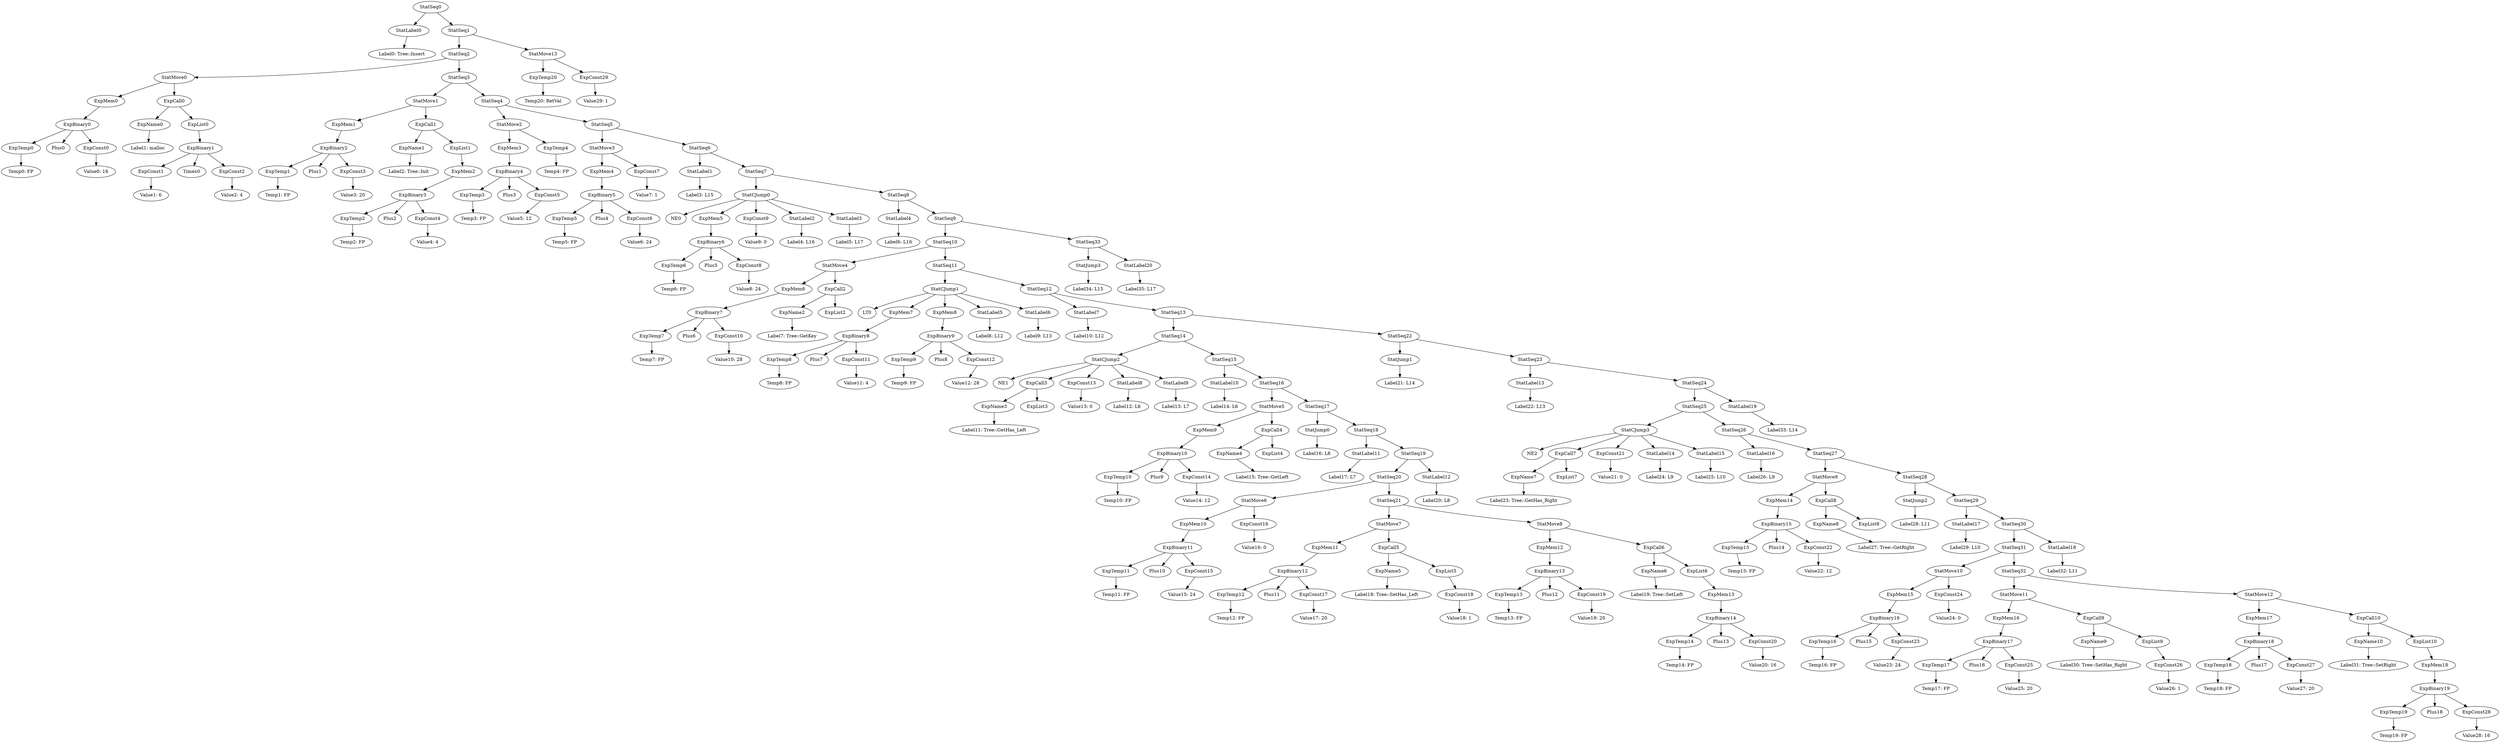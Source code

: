 digraph {
	ordering = out;
	StatSeq9 -> StatSeq10;
	StatSeq9 -> StatSeq33;
	StatLabel19 -> "Label33: L14";
	StatSeq24 -> StatSeq25;
	StatSeq24 -> StatLabel19;
	ExpList10 -> ExpMem18;
	ExpMem18 -> ExpBinary19;
	ExpBinary19 -> ExpTemp19;
	ExpBinary19 -> Plus18;
	ExpBinary19 -> ExpConst28;
	ExpCall10 -> ExpName10;
	ExpCall10 -> ExpList10;
	ExpMem17 -> ExpBinary18;
	ExpBinary18 -> ExpTemp18;
	ExpBinary18 -> Plus17;
	ExpBinary18 -> ExpConst27;
	ExpTemp18 -> "Temp18: FP";
	StatSeq32 -> StatMove11;
	StatSeq32 -> StatMove12;
	ExpName9 -> "Label30: Tree::SetHas_Right";
	ExpName10 -> "Label31: Tree::SetRight";
	StatMove10 -> ExpMem15;
	StatMove10 -> ExpConst24;
	ExpConst28 -> "Value28: 16";
	ExpBinary16 -> ExpTemp16;
	ExpBinary16 -> Plus15;
	ExpBinary16 -> ExpConst23;
	StatSeq29 -> StatLabel17;
	StatSeq29 -> StatSeq30;
	ExpConst29 -> "Value29: 1";
	StatLabel17 -> "Label29: L10";
	StatSeq28 -> StatJump2;
	StatSeq28 -> StatSeq29;
	StatSeq27 -> StatMove9;
	StatSeq27 -> StatSeq28;
	StatMove9 -> ExpMem14;
	StatMove9 -> ExpCall8;
	ExpMem14 -> ExpBinary15;
	ExpConst22 -> "Value22: 12";
	ExpTemp15 -> "Temp15: FP";
	StatSeq25 -> StatCJump3;
	StatSeq25 -> StatSeq26;
	StatLabel15 -> "Label25: L10";
	StatLabel14 -> "Label24: L9";
	ExpCall9 -> ExpName9;
	ExpCall9 -> ExpList9;
	ExpConst21 -> "Value21: 0";
	ExpCall7 -> ExpName7;
	ExpCall7 -> ExpList7;
	StatCJump3 -> NE2;
	StatCJump3 -> ExpCall7;
	StatCJump3 -> ExpConst21;
	StatCJump3 -> StatLabel14;
	StatCJump3 -> StatLabel15;
	StatLabel13 -> "Label22: L13";
	StatSeq22 -> StatJump1;
	StatSeq22 -> StatSeq23;
	StatSeq19 -> StatSeq20;
	StatSeq19 -> StatLabel12;
	ExpMem13 -> ExpBinary14;
	ExpConst20 -> "Value20: 16";
	ExpName6 -> "Label19: Tree::SetLeft";
	ExpMem12 -> ExpBinary13;
	StatMove12 -> ExpMem17;
	StatMove12 -> ExpCall10;
	ExpTemp14 -> "Temp14: FP";
	ExpConst19 -> "Value19: 20";
	ExpTemp13 -> "Temp13: FP";
	StatSeq21 -> StatMove7;
	StatSeq21 -> StatMove8;
	ExpList5 -> ExpConst18;
	ExpCall5 -> ExpName5;
	ExpCall5 -> ExpList5;
	StatMove7 -> ExpMem11;
	StatMove7 -> ExpCall5;
	StatMove11 -> ExpMem16;
	StatMove11 -> ExpCall9;
	ExpMem11 -> ExpBinary12;
	ExpConst17 -> "Value17: 20";
	ExpConst18 -> "Value18: 1";
	ExpName5 -> "Label18: Tree::SetHas_Left";
	ExpBinary12 -> ExpTemp12;
	ExpBinary12 -> Plus11;
	ExpBinary12 -> ExpConst17;
	ExpConst16 -> "Value16: 0";
	StatSeq26 -> StatLabel16;
	StatSeq26 -> StatSeq27;
	StatMove6 -> ExpMem10;
	StatMove6 -> ExpConst16;
	ExpCall8 -> ExpName8;
	ExpCall8 -> ExpList8;
	ExpConst15 -> "Value15: 24";
	StatSeq31 -> StatMove10;
	StatSeq31 -> StatSeq32;
	ExpTemp11 -> "Temp11: FP";
	StatSeq18 -> StatLabel11;
	StatSeq18 -> StatSeq19;
	ExpTemp6 -> "Temp6: FP";
	ExpConst24 -> "Value24: 0";
	StatMove3 -> ExpMem4;
	StatMove3 -> ExpConst7;
	ExpBinary5 -> ExpTemp5;
	ExpBinary5 -> Plus4;
	ExpBinary5 -> ExpConst6;
	StatSeq20 -> StatMove6;
	StatSeq20 -> StatSeq21;
	StatSeq11 -> StatCJump1;
	StatSeq11 -> StatSeq12;
	ExpBinary13 -> ExpTemp13;
	ExpBinary13 -> Plus12;
	ExpBinary13 -> ExpConst19;
	StatMove2 -> ExpMem3;
	StatMove2 -> ExpTemp4;
	ExpMem3 -> ExpBinary4;
	ExpList9 -> ExpConst26;
	ExpConst0 -> "Value0: 16";
	StatMove8 -> ExpMem12;
	StatMove8 -> ExpCall6;
	StatLabel7 -> "Label10: L12";
	StatSeq6 -> StatLabel1;
	StatSeq6 -> StatSeq7;
	StatLabel8 -> "Label12: L6";
	ExpTemp3 -> "Temp3: FP";
	StatSeq8 -> StatLabel4;
	StatSeq8 -> StatSeq9;
	StatSeq3 -> StatMove1;
	StatSeq3 -> StatSeq4;
	StatSeq15 -> StatLabel10;
	StatSeq15 -> StatSeq16;
	ExpConst4 -> "Value4: 4";
	ExpMem7 -> ExpBinary8;
	StatLabel3 -> "Label5: L17";
	ExpBinary3 -> ExpTemp2;
	ExpBinary3 -> Plus2;
	ExpBinary3 -> ExpConst4;
	ExpConst26 -> "Value26: 1";
	ExpConst2 -> "Value2: 4";
	ExpList6 -> ExpMem13;
	ExpConst1 -> "Value1: 6";
	StatCJump0 -> NE0;
	StatCJump0 -> ExpMem5;
	StatCJump0 -> ExpConst9;
	StatCJump0 -> StatLabel2;
	StatCJump0 -> StatLabel3;
	ExpList0 -> ExpBinary1;
	ExpBinary14 -> ExpTemp14;
	ExpBinary14 -> Plus13;
	ExpBinary14 -> ExpConst20;
	StatSeq5 -> StatMove3;
	StatSeq5 -> StatSeq6;
	StatSeq23 -> StatLabel13;
	StatSeq23 -> StatSeq24;
	StatLabel4 -> "Label6: L16";
	StatLabel9 -> "Label13: L7";
	StatMove1 -> ExpMem1;
	StatMove1 -> ExpCall1;
	ExpName1 -> "Label2: Tree::Init";
	StatMove13 -> ExpTemp20;
	StatMove13 -> ExpConst29;
	StatSeq10 -> StatMove4;
	StatSeq10 -> StatSeq11;
	StatSeq14 -> StatCJump2;
	StatSeq14 -> StatSeq15;
	ExpTemp20 -> "Temp20: RetVal";
	ExpConst8 -> "Value8: 24";
	ExpName0 -> "Label1: malloc";
	StatLabel1 -> "Label3: L15";
	StatJump1 -> "Label21: L14";
	StatSeq4 -> StatMove2;
	StatSeq4 -> StatSeq5;
	StatSeq1 -> StatSeq2;
	StatSeq1 -> StatMove13;
	ExpMem2 -> ExpBinary3;
	ExpCall0 -> ExpName0;
	ExpCall0 -> ExpList0;
	ExpBinary2 -> ExpTemp1;
	ExpBinary2 -> Plus1;
	ExpBinary2 -> ExpConst3;
	StatSeq30 -> StatSeq31;
	StatSeq30 -> StatLabel18;
	ExpTemp19 -> "Temp19: FP";
	ExpName8 -> "Label27: Tree::GetRight";
	StatSeq17 -> StatJump0;
	StatSeq17 -> StatSeq18;
	StatLabel0 -> "Label0: Tree::Insert";
	ExpMem5 -> ExpBinary6;
	ExpMem16 -> ExpBinary17;
	ExpBinary6 -> ExpTemp6;
	ExpBinary6 -> Plus5;
	ExpBinary6 -> ExpConst8;
	ExpMem0 -> ExpBinary0;
	ExpMem1 -> ExpBinary2;
	ExpConst6 -> "Value6: 24";
	ExpTemp17 -> "Temp17: FP";
	StatSeq13 -> StatSeq14;
	StatSeq13 -> StatSeq22;
	ExpMem9 -> ExpBinary10;
	ExpTemp0 -> "Temp0: FP";
	ExpTemp7 -> "Temp7: FP";
	StatMove0 -> ExpMem0;
	StatMove0 -> ExpCall0;
	StatSeq33 -> StatJump3;
	StatSeq33 -> StatLabel20;
	ExpBinary11 -> ExpTemp11;
	ExpBinary11 -> Plus10;
	ExpBinary11 -> ExpConst15;
	ExpMem4 -> ExpBinary5;
	ExpName4 -> "Label15: Tree::GetLeft";
	ExpBinary0 -> ExpTemp0;
	ExpBinary0 -> Plus0;
	ExpBinary0 -> ExpConst0;
	ExpConst7 -> "Value7: 1";
	ExpConst3 -> "Value3: 20";
	StatLabel18 -> "Label32: L11";
	ExpConst23 -> "Value23: 24";
	ExpTemp12 -> "Temp12: FP";
	StatLabel6 -> "Label9: L13";
	ExpCall1 -> ExpName1;
	ExpCall1 -> ExpList1;
	ExpName7 -> "Label23: Tree::GetHas_Right";
	StatJump0 -> "Label16: L8";
	StatSeq2 -> StatMove0;
	StatSeq2 -> StatSeq3;
	ExpBinary17 -> ExpTemp17;
	ExpBinary17 -> Plus16;
	ExpBinary17 -> ExpConst25;
	ExpTemp5 -> "Temp5: FP";
	ExpTemp4 -> "Temp4: FP";
	StatLabel5 -> "Label8: L12";
	ExpConst5 -> "Value5: 12";
	StatSeq0 -> StatLabel0;
	StatSeq0 -> StatSeq1;
	ExpBinary4 -> ExpTemp3;
	ExpBinary4 -> Plus3;
	ExpBinary4 -> ExpConst5;
	ExpList1 -> ExpMem2;
	ExpTemp1 -> "Temp1: FP";
	StatLabel11 -> "Label17: L7";
	ExpTemp2 -> "Temp2: FP";
	ExpName2 -> "Label7: Tree::GetKey";
	ExpMem15 -> ExpBinary16;
	ExpTemp8 -> "Temp8: FP";
	ExpConst12 -> "Value12: 28";
	StatLabel16 -> "Label26: L9";
	ExpBinary1 -> ExpConst1;
	ExpBinary1 -> Times0;
	ExpBinary1 -> ExpConst2;
	ExpConst10 -> "Value10: 28";
	ExpConst9 -> "Value9: 0";
	StatMove5 -> ExpMem9;
	StatMove5 -> ExpCall4;
	StatLabel2 -> "Label4: L16";
	StatMove4 -> ExpMem6;
	StatMove4 -> ExpCall2;
	ExpMem6 -> ExpBinary7;
	ExpTemp16 -> "Temp16: FP";
	StatCJump2 -> NE1;
	StatCJump2 -> ExpCall3;
	StatCJump2 -> ExpConst13;
	StatCJump2 -> StatLabel8;
	StatCJump2 -> StatLabel9;
	ExpBinary15 -> ExpTemp15;
	ExpBinary15 -> Plus14;
	ExpBinary15 -> ExpConst22;
	ExpCall2 -> ExpName2;
	ExpCall2 -> ExpList2;
	ExpConst25 -> "Value25: 20";
	ExpCall3 -> ExpName3;
	ExpCall3 -> ExpList3;
	StatCJump1 -> LT0;
	StatCJump1 -> ExpMem7;
	StatCJump1 -> ExpMem8;
	StatCJump1 -> StatLabel5;
	StatCJump1 -> StatLabel6;
	ExpBinary8 -> ExpTemp8;
	ExpBinary8 -> Plus7;
	ExpBinary8 -> ExpConst11;
	StatLabel12 -> "Label20: L8";
	ExpConst11 -> "Value11: 4";
	StatJump3 -> "Label34: L15";
	ExpCall4 -> ExpName4;
	ExpCall4 -> ExpList4;
	ExpTemp9 -> "Temp9: FP";
	ExpBinary7 -> ExpTemp7;
	ExpBinary7 -> Plus6;
	ExpBinary7 -> ExpConst10;
	ExpBinary9 -> ExpTemp9;
	ExpBinary9 -> Plus8;
	ExpBinary9 -> ExpConst12;
	ExpMem8 -> ExpBinary9;
	StatSeq12 -> StatLabel7;
	StatSeq12 -> StatSeq13;
	ExpName3 -> "Label11: Tree::GetHas_Left";
	ExpConst13 -> "Value13: 0";
	StatJump2 -> "Label28: L11";
	StatLabel10 -> "Label14: L6";
	StatLabel20 -> "Label35: L17";
	ExpCall6 -> ExpName6;
	ExpCall6 -> ExpList6;
	ExpMem10 -> ExpBinary11;
	ExpTemp10 -> "Temp10: FP";
	ExpBinary10 -> ExpTemp10;
	ExpBinary10 -> Plus9;
	ExpBinary10 -> ExpConst14;
	ExpConst14 -> "Value14: 12";
	ExpConst27 -> "Value27: 20";
	StatSeq7 -> StatCJump0;
	StatSeq7 -> StatSeq8;
	StatSeq16 -> StatMove5;
	StatSeq16 -> StatSeq17;
}

